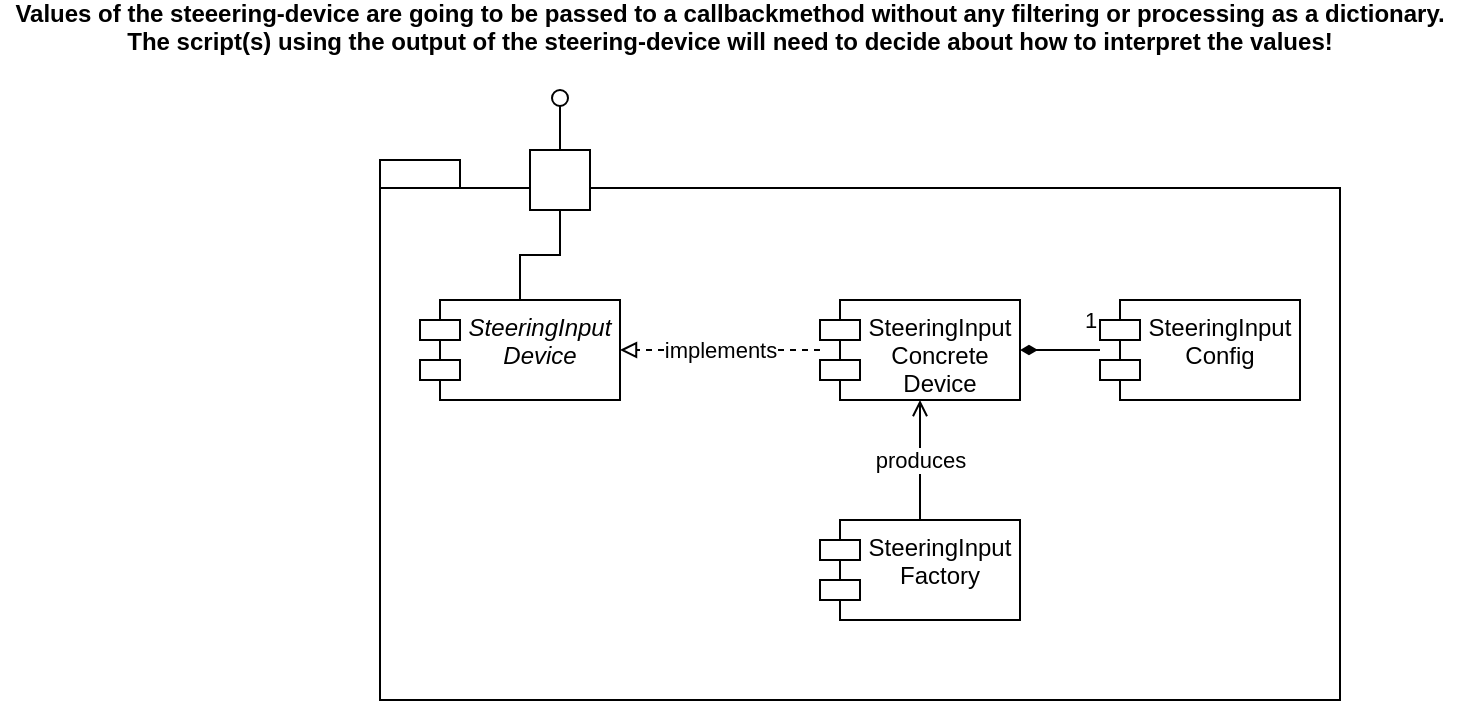 <mxfile version="20.5.3" type="embed" pages="2"><diagram id="23iRSUPoRavnBvh4doch" name="Black-box-view"><mxGraphModel dx="1575" dy="656" grid="1" gridSize="10" guides="1" tooltips="1" connect="1" arrows="1" fold="1" page="1" pageScale="1" pageWidth="827" pageHeight="1169" math="0" shadow="0"><root><mxCell id="0"/><mxCell id="1" parent="0"/><mxCell id="2" value="" style="shape=folder;fontStyle=1;spacingTop=10;tabWidth=40;tabHeight=14;tabPosition=left;html=1;" parent="1" vertex="1"><mxGeometry x="190" y="150" width="480" height="270" as="geometry"/></mxCell><mxCell id="16" style="edgeStyle=orthogonalEdgeStyle;rounded=0;orthogonalLoop=1;jettySize=auto;html=1;startArrow=none;startFill=0;endArrow=none;endFill=0;" parent="1" source="3" target="12" edge="1"><mxGeometry relative="1" as="geometry"/></mxCell><mxCell id="3" value="SteeringInput&#10;Device" style="shape=module;align=left;spacingLeft=20;align=center;verticalAlign=top;fontStyle=2" parent="1" vertex="1"><mxGeometry x="210" y="220" width="100" height="50" as="geometry"/></mxCell><mxCell id="5" style="edgeStyle=orthogonalEdgeStyle;rounded=0;orthogonalLoop=1;jettySize=auto;html=1;startArrow=none;startFill=0;dashed=1;endArrow=block;endFill=0;" parent="1" source="4" target="3" edge="1"><mxGeometry relative="1" as="geometry"/></mxCell><mxCell id="6" value="implements" style="edgeLabel;html=1;align=center;verticalAlign=middle;resizable=0;points=[];" parent="5" vertex="1" connectable="0"><mxGeometry x="-0.203" relative="1" as="geometry"><mxPoint x="-10" as="offset"/></mxGeometry></mxCell><mxCell id="4" value="SteeringInput&#10;Concrete&#10;Device" style="shape=module;align=left;spacingLeft=20;align=center;verticalAlign=top;" parent="1" vertex="1"><mxGeometry x="410" y="220" width="100" height="50" as="geometry"/></mxCell><mxCell id="8" style="edgeStyle=orthogonalEdgeStyle;rounded=0;orthogonalLoop=1;jettySize=auto;html=1;startArrow=none;startFill=0;endArrow=diamondThin;endFill=1;" parent="1" source="7" target="4" edge="1"><mxGeometry relative="1" as="geometry"/></mxCell><mxCell id="17" value="1" style="edgeLabel;html=1;align=center;verticalAlign=middle;resizable=0;points=[];" parent="8" vertex="1" connectable="0"><mxGeometry x="-0.734" relative="1" as="geometry"><mxPoint y="-15" as="offset"/></mxGeometry></mxCell><mxCell id="7" value="SteeringInput&#10;Config" style="shape=module;align=left;spacingLeft=20;align=center;verticalAlign=top;" parent="1" vertex="1"><mxGeometry x="550" y="220" width="100" height="50" as="geometry"/></mxCell><mxCell id="10" style="edgeStyle=orthogonalEdgeStyle;rounded=0;orthogonalLoop=1;jettySize=auto;html=1;startArrow=none;startFill=0;endArrow=open;endFill=0;" parent="1" source="9" target="4" edge="1"><mxGeometry relative="1" as="geometry"/></mxCell><mxCell id="11" value="produces" style="edgeLabel;html=1;align=center;verticalAlign=middle;resizable=0;points=[];" parent="10" vertex="1" connectable="0"><mxGeometry x="-0.66" relative="1" as="geometry"><mxPoint y="-20" as="offset"/></mxGeometry></mxCell><mxCell id="9" value="SteeringInput&#10;Factory" style="shape=module;align=left;spacingLeft=20;align=center;verticalAlign=top;" parent="1" vertex="1"><mxGeometry x="410" y="330" width="100" height="50" as="geometry"/></mxCell><mxCell id="15" value="" style="group;rotation=-90;" parent="1" vertex="1" connectable="0"><mxGeometry x="250" y="130" width="60" height="30" as="geometry"/></mxCell><mxCell id="12" value="" style="html=1;rounded=0;rotation=-90;" parent="15" vertex="1"><mxGeometry x="15" y="15" width="30" height="30" as="geometry"/></mxCell><mxCell id="13" value="" style="endArrow=none;html=1;rounded=0;align=center;verticalAlign=top;endFill=0;labelBackgroundColor=none;endSize=2;" parent="15" source="12" target="14" edge="1"><mxGeometry relative="1" as="geometry"/></mxCell><mxCell id="14" value="" style="ellipse;html=1;fontSize=11;align=center;fillColor=none;points=[];aspect=fixed;resizable=0;verticalAlign=bottom;labelPosition=center;verticalLabelPosition=top;flipH=1;rotation=-90;" parent="15" vertex="1"><mxGeometry x="26" y="-15" width="8" height="8" as="geometry"/></mxCell><mxCell id="18" value="Values of the steeering-device are going to be passed to a callbackmethod without any filtering or processing as a dictionary.&#10;The script(s) using the output of the steering-device will need to decide about how to interpret the values!" style="text;align=center;fontStyle=1;verticalAlign=middle;spacingLeft=3;spacingRight=3;strokeColor=none;rotatable=0;points=[[0,0.5],[1,0.5]];portConstraint=eastwest;" parent="1" vertex="1"><mxGeometry y="70" width="730" height="26" as="geometry"/></mxCell></root></mxGraphModel></diagram><diagram id="crd7y_v5_dZJN2Qcm52X" name="Data-structure"><mxGraphModel dx="1575" dy="656" grid="1" gridSize="10" guides="1" tooltips="1" connect="1" arrows="1" fold="1" page="1" pageScale="1" pageWidth="827" pageHeight="1169" math="0" shadow="0"><root><mxCell id="0"/><mxCell id="1" parent="0"/><mxCell id="wJI5V8p8Ld_YKZe59cln-2" value="Data-structure" style="text;align=center;fontStyle=1;verticalAlign=middle;spacingLeft=3;spacingRight=3;strokeColor=none;rotatable=0;points=[[0,0.5],[1,0.5]];portConstraint=eastwest;" parent="1" vertex="1"><mxGeometry x="240" y="50" width="80" height="26" as="geometry"/></mxCell><mxCell id="uq4H0LCCmLyBdZv0zvvv-2" style="edgeStyle=orthogonalEdgeStyle;rounded=0;orthogonalLoop=1;jettySize=auto;html=1;endArrow=diamondThin;endFill=1;" parent="1" source="wJI5V8p8Ld_YKZe59cln-5" target="uq4H0LCCmLyBdZv0zvvv-1" edge="1"><mxGeometry relative="1" as="geometry"/></mxCell><mxCell id="uq4H0LCCmLyBdZv0zvvv-3" value="1" style="edgeLabel;html=1;align=center;verticalAlign=middle;resizable=0;points=[];" parent="uq4H0LCCmLyBdZv0zvvv-2" vertex="1" connectable="0"><mxGeometry x="-0.71" y="1" relative="1" as="geometry"><mxPoint x="7" as="offset"/></mxGeometry></mxCell><mxCell id="wJI5V8p8Ld_YKZe59cln-5" value="&lt;p style=&quot;margin:0px;margin-top:4px;text-align:center;text-decoration:underline;&quot;&gt;&lt;b&gt;ControllerConfig:object&lt;/b&gt;&lt;/p&gt;&lt;hr&gt;&lt;p style=&quot;margin:0px;margin-left:8px;&quot;&gt;ControllerPath: str&lt;br&gt;DeviceVendorID: int&lt;br&gt;Buttons: ButtonData&lt;/p&gt;" style="verticalAlign=top;align=left;overflow=fill;fontSize=12;fontFamily=Helvetica;html=1;" parent="1" vertex="1"><mxGeometry x="334" y="170" width="160" height="90" as="geometry"/></mxCell><mxCell id="wJI5V8p8Ld_YKZe59cln-7" style="edgeStyle=orthogonalEdgeStyle;rounded=0;orthogonalLoop=1;jettySize=auto;html=1;endArrow=diamondThin;endFill=1;" parent="1" source="wJI5V8p8Ld_YKZe59cln-6" target="wJI5V8p8Ld_YKZe59cln-5" edge="1"><mxGeometry relative="1" as="geometry"/></mxCell><mxCell id="wJI5V8p8Ld_YKZe59cln-6" value="&lt;p style=&quot;margin:0px;margin-top:4px;text-align:center;text-decoration:underline;&quot;&gt;&lt;b&gt;ButtonData&lt;/b&gt;&lt;b style=&quot;background-color: initial;&quot;&gt;:object&lt;/b&gt;&lt;/p&gt;&lt;hr&gt;&lt;p style=&quot;margin:0px;margin-left:8px;&quot;&gt;ID: int&lt;br&gt;value: int&lt;br&gt;&lt;/p&gt;" style="verticalAlign=top;align=left;overflow=fill;fontSize=12;fontFamily=Helvetica;html=1;" parent="1" vertex="1"><mxGeometry x="334" y="330" width="160" height="90" as="geometry"/></mxCell><mxCell id="uq4H0LCCmLyBdZv0zvvv-1" value="SteeringInput&#10;Concrete&#10;Device" style="shape=module;align=left;spacingLeft=20;align=center;verticalAlign=top;" parent="1" vertex="1"><mxGeometry x="364" y="50" width="100" height="50" as="geometry"/></mxCell></root></mxGraphModel></diagram></mxfile>